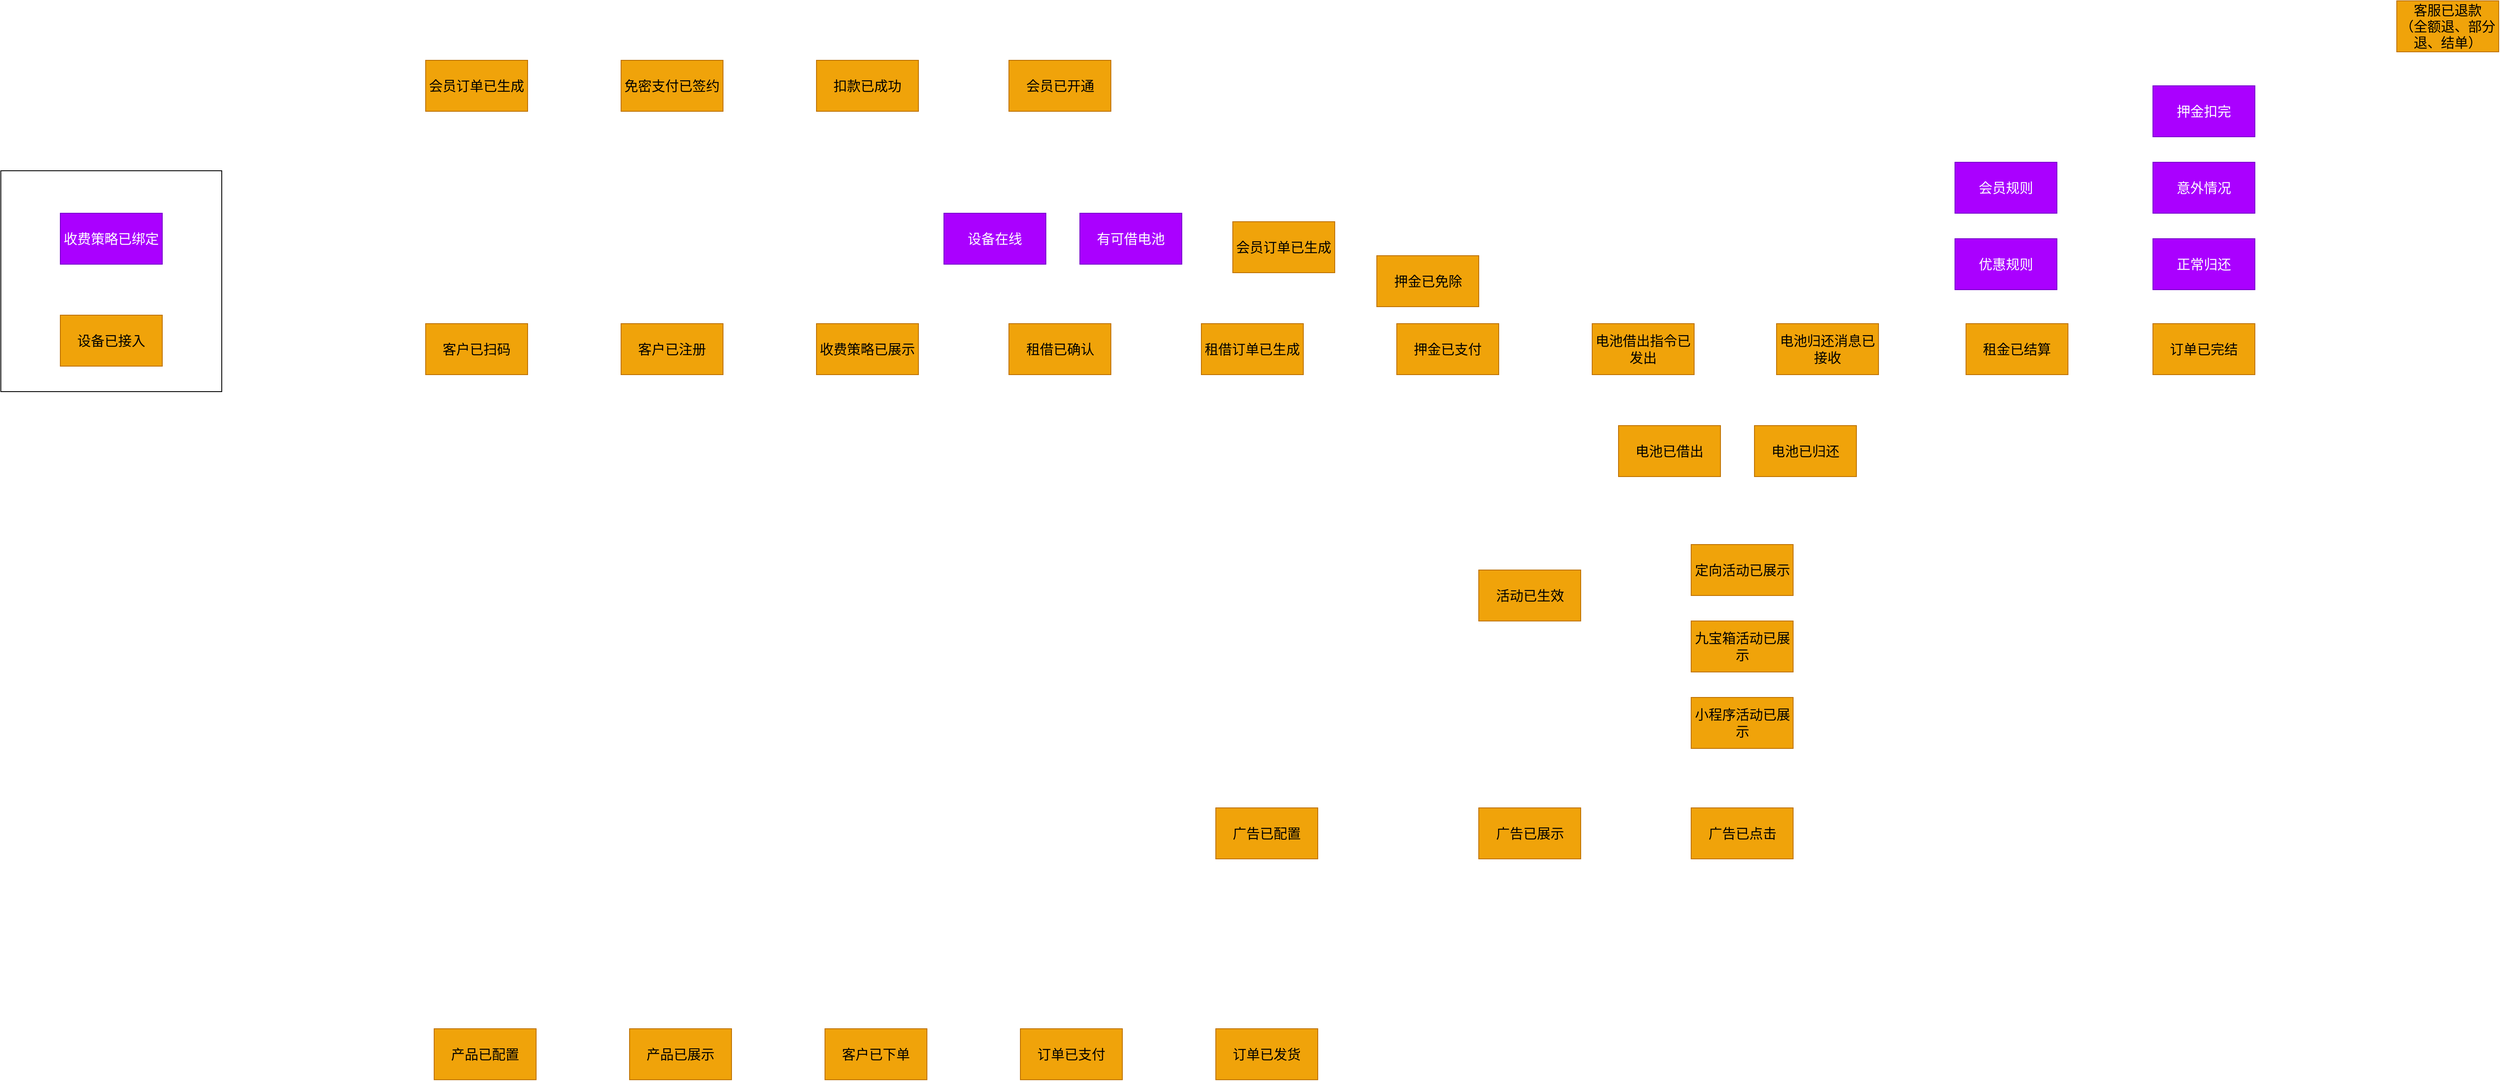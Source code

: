 <mxfile version="12.9.4" type="github">
  <diagram id="S-L6qJafo1AaRCqfo0ar" name="Page-1">
    <mxGraphModel dx="3282" dy="792" grid="1" gridSize="10" guides="1" tooltips="1" connect="1" arrows="1" fold="1" page="1" pageScale="1" pageWidth="827" pageHeight="1169" math="0" shadow="0">
      <root>
        <mxCell id="0" />
        <mxCell id="1" parent="0" />
        <mxCell id="RkWGnUQF84y7v4nED-ay-6" value="" style="whiteSpace=wrap;html=1;aspect=fixed;" vertex="1" parent="1">
          <mxGeometry x="-1620" y="220" width="260" height="260" as="geometry" />
        </mxCell>
        <mxCell id="1Kwhp8gOCEwcugElnqpb-1" value="客户已注册" style="rounded=0;whiteSpace=wrap;html=1;strokeColor=#BD7000;fillColor=#f0a30a;fontSize=16;" parent="1" vertex="1">
          <mxGeometry x="-890" y="400" width="120" height="60" as="geometry" />
        </mxCell>
        <mxCell id="1Kwhp8gOCEwcugElnqpb-2" value="客户已扫码" style="rounded=0;whiteSpace=wrap;html=1;strokeColor=#BD7000;fillColor=#f0a30a;fontSize=16;" parent="1" vertex="1">
          <mxGeometry x="-1120" y="400" width="120" height="60" as="geometry" />
        </mxCell>
        <mxCell id="1Kwhp8gOCEwcugElnqpb-3" value="押金已支付" style="rounded=0;whiteSpace=wrap;html=1;strokeColor=#BD7000;fillColor=#f0a30a;fontSize=16;" parent="1" vertex="1">
          <mxGeometry x="23" y="400" width="120" height="60" as="geometry" />
        </mxCell>
        <mxCell id="1Kwhp8gOCEwcugElnqpb-4" value="电池借出指令已发出" style="rounded=0;whiteSpace=wrap;html=1;strokeColor=#BD7000;fillColor=#f0a30a;fontSize=16;" parent="1" vertex="1">
          <mxGeometry x="253" y="400" width="120" height="60" as="geometry" />
        </mxCell>
        <mxCell id="1Kwhp8gOCEwcugElnqpb-5" value="电池已归还" style="rounded=0;whiteSpace=wrap;html=1;strokeColor=#BD7000;fillColor=#f0a30a;fontSize=16;" parent="1" vertex="1">
          <mxGeometry x="444" y="520" width="120" height="60" as="geometry" />
        </mxCell>
        <mxCell id="1Kwhp8gOCEwcugElnqpb-6" value="租借订单已生成" style="rounded=0;whiteSpace=wrap;html=1;strokeColor=#BD7000;fillColor=#f0a30a;fontSize=16;" parent="1" vertex="1">
          <mxGeometry x="-207" y="400" width="120" height="60" as="geometry" />
        </mxCell>
        <mxCell id="1Kwhp8gOCEwcugElnqpb-7" value="租金已结算" style="rounded=0;whiteSpace=wrap;html=1;strokeColor=#BD7000;fillColor=#f0a30a;fontSize=16;" parent="1" vertex="1">
          <mxGeometry x="693" y="400" width="120" height="60" as="geometry" />
        </mxCell>
        <mxCell id="1Kwhp8gOCEwcugElnqpb-8" value="订单已完结" style="rounded=0;whiteSpace=wrap;html=1;strokeColor=#BD7000;fillColor=#f0a30a;fontSize=16;" parent="1" vertex="1">
          <mxGeometry x="913" y="400" width="120" height="60" as="geometry" />
        </mxCell>
        <mxCell id="1Kwhp8gOCEwcugElnqpb-9" value="设备在线" style="rounded=0;whiteSpace=wrap;html=1;strokeColor=#7700CC;fillColor=#aa00ff;fontSize=16;fontColor=#ffffff;" parent="1" vertex="1">
          <mxGeometry x="-510" y="270" width="120" height="60" as="geometry" />
        </mxCell>
        <mxCell id="1Kwhp8gOCEwcugElnqpb-10" value="有可借电池" style="rounded=0;whiteSpace=wrap;html=1;strokeColor=#7700CC;fillColor=#aa00ff;fontSize=16;fontColor=#ffffff;" parent="1" vertex="1">
          <mxGeometry x="-350" y="270" width="120" height="60" as="geometry" />
        </mxCell>
        <mxCell id="1Kwhp8gOCEwcugElnqpb-11" value="押金已免除" style="rounded=0;whiteSpace=wrap;html=1;strokeColor=#BD7000;fillColor=#f0a30a;fontSize=16;" parent="1" vertex="1">
          <mxGeometry x="-0.5" y="320" width="120" height="60" as="geometry" />
        </mxCell>
        <mxCell id="1Kwhp8gOCEwcugElnqpb-12" value="收费策略已展示" style="rounded=0;whiteSpace=wrap;html=1;strokeColor=#BD7000;fillColor=#f0a30a;fontSize=16;" parent="1" vertex="1">
          <mxGeometry x="-660" y="400" width="120" height="60" as="geometry" />
        </mxCell>
        <mxCell id="1Kwhp8gOCEwcugElnqpb-13" value="广告已展示" style="rounded=0;whiteSpace=wrap;html=1;strokeColor=#BD7000;fillColor=#f0a30a;fontSize=16;" parent="1" vertex="1">
          <mxGeometry x="119.5" y="970" width="120" height="60" as="geometry" />
        </mxCell>
        <mxCell id="1Kwhp8gOCEwcugElnqpb-14" value="活动已生效" style="rounded=0;whiteSpace=wrap;html=1;strokeColor=#BD7000;fillColor=#f0a30a;fontSize=16;" parent="1" vertex="1">
          <mxGeometry x="119.5" y="690" width="120" height="60" as="geometry" />
        </mxCell>
        <mxCell id="1Kwhp8gOCEwcugElnqpb-15" value="定向活动已展示" style="rounded=0;whiteSpace=wrap;html=1;strokeColor=#BD7000;fillColor=#f0a30a;fontSize=16;" parent="1" vertex="1">
          <mxGeometry x="369.5" y="660" width="120" height="60" as="geometry" />
        </mxCell>
        <mxCell id="1Kwhp8gOCEwcugElnqpb-16" value="九宝箱活动已展示" style="rounded=0;whiteSpace=wrap;html=1;strokeColor=#BD7000;fillColor=#f0a30a;fontSize=16;" parent="1" vertex="1">
          <mxGeometry x="369.5" y="750" width="120" height="60" as="geometry" />
        </mxCell>
        <mxCell id="1Kwhp8gOCEwcugElnqpb-17" value="小程序活动已展示" style="rounded=0;whiteSpace=wrap;html=1;strokeColor=#BD7000;fillColor=#f0a30a;fontSize=16;" parent="1" vertex="1">
          <mxGeometry x="369.5" y="840" width="120" height="60" as="geometry" />
        </mxCell>
        <mxCell id="1Kwhp8gOCEwcugElnqpb-18" value="租借已确认" style="rounded=0;whiteSpace=wrap;html=1;strokeColor=#BD7000;fillColor=#f0a30a;fontSize=16;" parent="1" vertex="1">
          <mxGeometry x="-433.5" y="400" width="120" height="60" as="geometry" />
        </mxCell>
        <mxCell id="1Kwhp8gOCEwcugElnqpb-19" value="优惠规则" style="rounded=0;whiteSpace=wrap;html=1;strokeColor=#7700CC;fillColor=#aa00ff;fontSize=16;fontColor=#ffffff;" parent="1" vertex="1">
          <mxGeometry x="680" y="300" width="120" height="60" as="geometry" />
        </mxCell>
        <mxCell id="1Kwhp8gOCEwcugElnqpb-20" value="正常归还" style="rounded=0;whiteSpace=wrap;html=1;strokeColor=#7700CC;fillColor=#aa00ff;fontSize=16;fontColor=#ffffff;" parent="1" vertex="1">
          <mxGeometry x="913" y="300" width="120" height="60" as="geometry" />
        </mxCell>
        <mxCell id="1Kwhp8gOCEwcugElnqpb-21" value="意外情况" style="rounded=0;whiteSpace=wrap;html=1;strokeColor=#7700CC;fillColor=#aa00ff;fontSize=16;fontColor=#ffffff;" parent="1" vertex="1">
          <mxGeometry x="913" y="210" width="120" height="60" as="geometry" />
        </mxCell>
        <mxCell id="1Kwhp8gOCEwcugElnqpb-22" value="押金扣完" style="rounded=0;whiteSpace=wrap;html=1;strokeColor=#7700CC;fillColor=#aa00ff;fontSize=16;fontColor=#ffffff;" parent="1" vertex="1">
          <mxGeometry x="913" y="120" width="120" height="60" as="geometry" />
        </mxCell>
        <mxCell id="yvEMTXYwp8ZP1PnC-tuG-1" value="会员订单已生成" style="rounded=0;whiteSpace=wrap;html=1;strokeColor=#BD7000;fillColor=#f0a30a;fontSize=16;" parent="1" vertex="1">
          <mxGeometry x="-170" y="280" width="120" height="60" as="geometry" />
        </mxCell>
        <mxCell id="BPcbF-6O7Fa1xog5FoLp-1" value="会员规则" style="rounded=0;whiteSpace=wrap;html=1;strokeColor=#7700CC;fillColor=#aa00ff;fontSize=16;fontColor=#ffffff;" parent="1" vertex="1">
          <mxGeometry x="680" y="210" width="120" height="60" as="geometry" />
        </mxCell>
        <mxCell id="BPcbF-6O7Fa1xog5FoLp-2" value="产品已配置" style="rounded=0;whiteSpace=wrap;html=1;strokeColor=#BD7000;fillColor=#f0a30a;fontSize=16;" parent="1" vertex="1">
          <mxGeometry x="-1110" y="1230" width="120" height="60" as="geometry" />
        </mxCell>
        <mxCell id="BPcbF-6O7Fa1xog5FoLp-3" value="客户已下单" style="rounded=0;whiteSpace=wrap;html=1;strokeColor=#BD7000;fillColor=#f0a30a;fontSize=16;" parent="1" vertex="1">
          <mxGeometry x="-650" y="1230" width="120" height="60" as="geometry" />
        </mxCell>
        <mxCell id="BPcbF-6O7Fa1xog5FoLp-4" value="订单已支付" style="rounded=0;whiteSpace=wrap;html=1;strokeColor=#BD7000;fillColor=#f0a30a;fontSize=16;" parent="1" vertex="1">
          <mxGeometry x="-420" y="1230" width="120" height="60" as="geometry" />
        </mxCell>
        <mxCell id="BPcbF-6O7Fa1xog5FoLp-5" value="订单已发货" style="rounded=0;whiteSpace=wrap;html=1;strokeColor=#BD7000;fillColor=#f0a30a;fontSize=16;" parent="1" vertex="1">
          <mxGeometry x="-190" y="1230" width="120" height="60" as="geometry" />
        </mxCell>
        <mxCell id="BPcbF-6O7Fa1xog5FoLp-6" value="产品已展示" style="rounded=0;whiteSpace=wrap;html=1;strokeColor=#BD7000;fillColor=#f0a30a;fontSize=16;" parent="1" vertex="1">
          <mxGeometry x="-880" y="1230" width="120" height="60" as="geometry" />
        </mxCell>
        <mxCell id="BPcbF-6O7Fa1xog5FoLp-8" value="会员已开通" style="rounded=0;whiteSpace=wrap;html=1;strokeColor=#BD7000;fillColor=#f0a30a;fontSize=16;" parent="1" vertex="1">
          <mxGeometry x="-433.5" y="90" width="120" height="60" as="geometry" />
        </mxCell>
        <mxCell id="BPcbF-6O7Fa1xog5FoLp-9" value="扣款已成功" style="rounded=0;whiteSpace=wrap;html=1;strokeColor=#BD7000;fillColor=#f0a30a;fontSize=16;" parent="1" vertex="1">
          <mxGeometry x="-660" y="90" width="120" height="60" as="geometry" />
        </mxCell>
        <mxCell id="BPcbF-6O7Fa1xog5FoLp-10" value="免密支付已签约" style="rounded=0;whiteSpace=wrap;html=1;strokeColor=#BD7000;fillColor=#f0a30a;fontSize=16;" parent="1" vertex="1">
          <mxGeometry x="-890" y="90" width="120" height="60" as="geometry" />
        </mxCell>
        <mxCell id="BPcbF-6O7Fa1xog5FoLp-11" value="会员订单已生成" style="rounded=0;whiteSpace=wrap;html=1;strokeColor=#BD7000;fillColor=#f0a30a;fontSize=16;" parent="1" vertex="1">
          <mxGeometry x="-1120" y="90" width="120" height="60" as="geometry" />
        </mxCell>
        <mxCell id="BPcbF-6O7Fa1xog5FoLp-12" value="广告已配置" style="rounded=0;whiteSpace=wrap;html=1;strokeColor=#BD7000;fillColor=#f0a30a;fontSize=16;" parent="1" vertex="1">
          <mxGeometry x="-190" y="970" width="120" height="60" as="geometry" />
        </mxCell>
        <mxCell id="BPcbF-6O7Fa1xog5FoLp-13" value="广告已点击" style="rounded=0;whiteSpace=wrap;html=1;strokeColor=#BD7000;fillColor=#f0a30a;fontSize=16;" parent="1" vertex="1">
          <mxGeometry x="369.5" y="970" width="120" height="60" as="geometry" />
        </mxCell>
        <mxCell id="RkWGnUQF84y7v4nED-ay-2" value="收费策略已绑定" style="rounded=0;whiteSpace=wrap;html=1;strokeColor=#7700CC;fillColor=#aa00ff;fontSize=16;fontColor=#ffffff;" vertex="1" parent="1">
          <mxGeometry x="-1550" y="270" width="120" height="60" as="geometry" />
        </mxCell>
        <mxCell id="RkWGnUQF84y7v4nED-ay-3" value="设备已接入" style="rounded=0;whiteSpace=wrap;html=1;strokeColor=#BD7000;fillColor=#f0a30a;fontSize=16;" vertex="1" parent="1">
          <mxGeometry x="-1550" y="390" width="120" height="60" as="geometry" />
        </mxCell>
        <mxCell id="RkWGnUQF84y7v4nED-ay-5" value="客服已退款&lt;br&gt;（全额退、部分退、结单）" style="rounded=0;whiteSpace=wrap;html=1;strokeColor=#BD7000;fillColor=#f0a30a;fontSize=16;" vertex="1" parent="1">
          <mxGeometry x="1200" y="20" width="120" height="60" as="geometry" />
        </mxCell>
        <mxCell id="RkWGnUQF84y7v4nED-ay-7" value="电池已借出" style="rounded=0;whiteSpace=wrap;html=1;strokeColor=#BD7000;fillColor=#f0a30a;fontSize=16;" vertex="1" parent="1">
          <mxGeometry x="284" y="520" width="120" height="60" as="geometry" />
        </mxCell>
        <mxCell id="RkWGnUQF84y7v4nED-ay-8" value="电池归还消息已接收" style="rounded=0;whiteSpace=wrap;html=1;strokeColor=#BD7000;fillColor=#f0a30a;fontSize=16;" vertex="1" parent="1">
          <mxGeometry x="470" y="400" width="120" height="60" as="geometry" />
        </mxCell>
      </root>
    </mxGraphModel>
  </diagram>
</mxfile>
